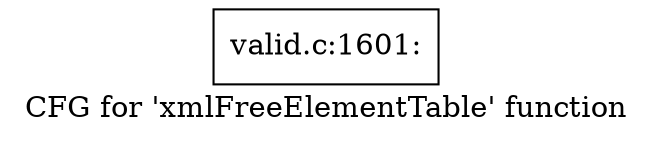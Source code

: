 digraph "CFG for 'xmlFreeElementTable' function" {
	label="CFG for 'xmlFreeElementTable' function";

	Node0x4f33880 [shape=record,label="{valid.c:1601:}"];
}
